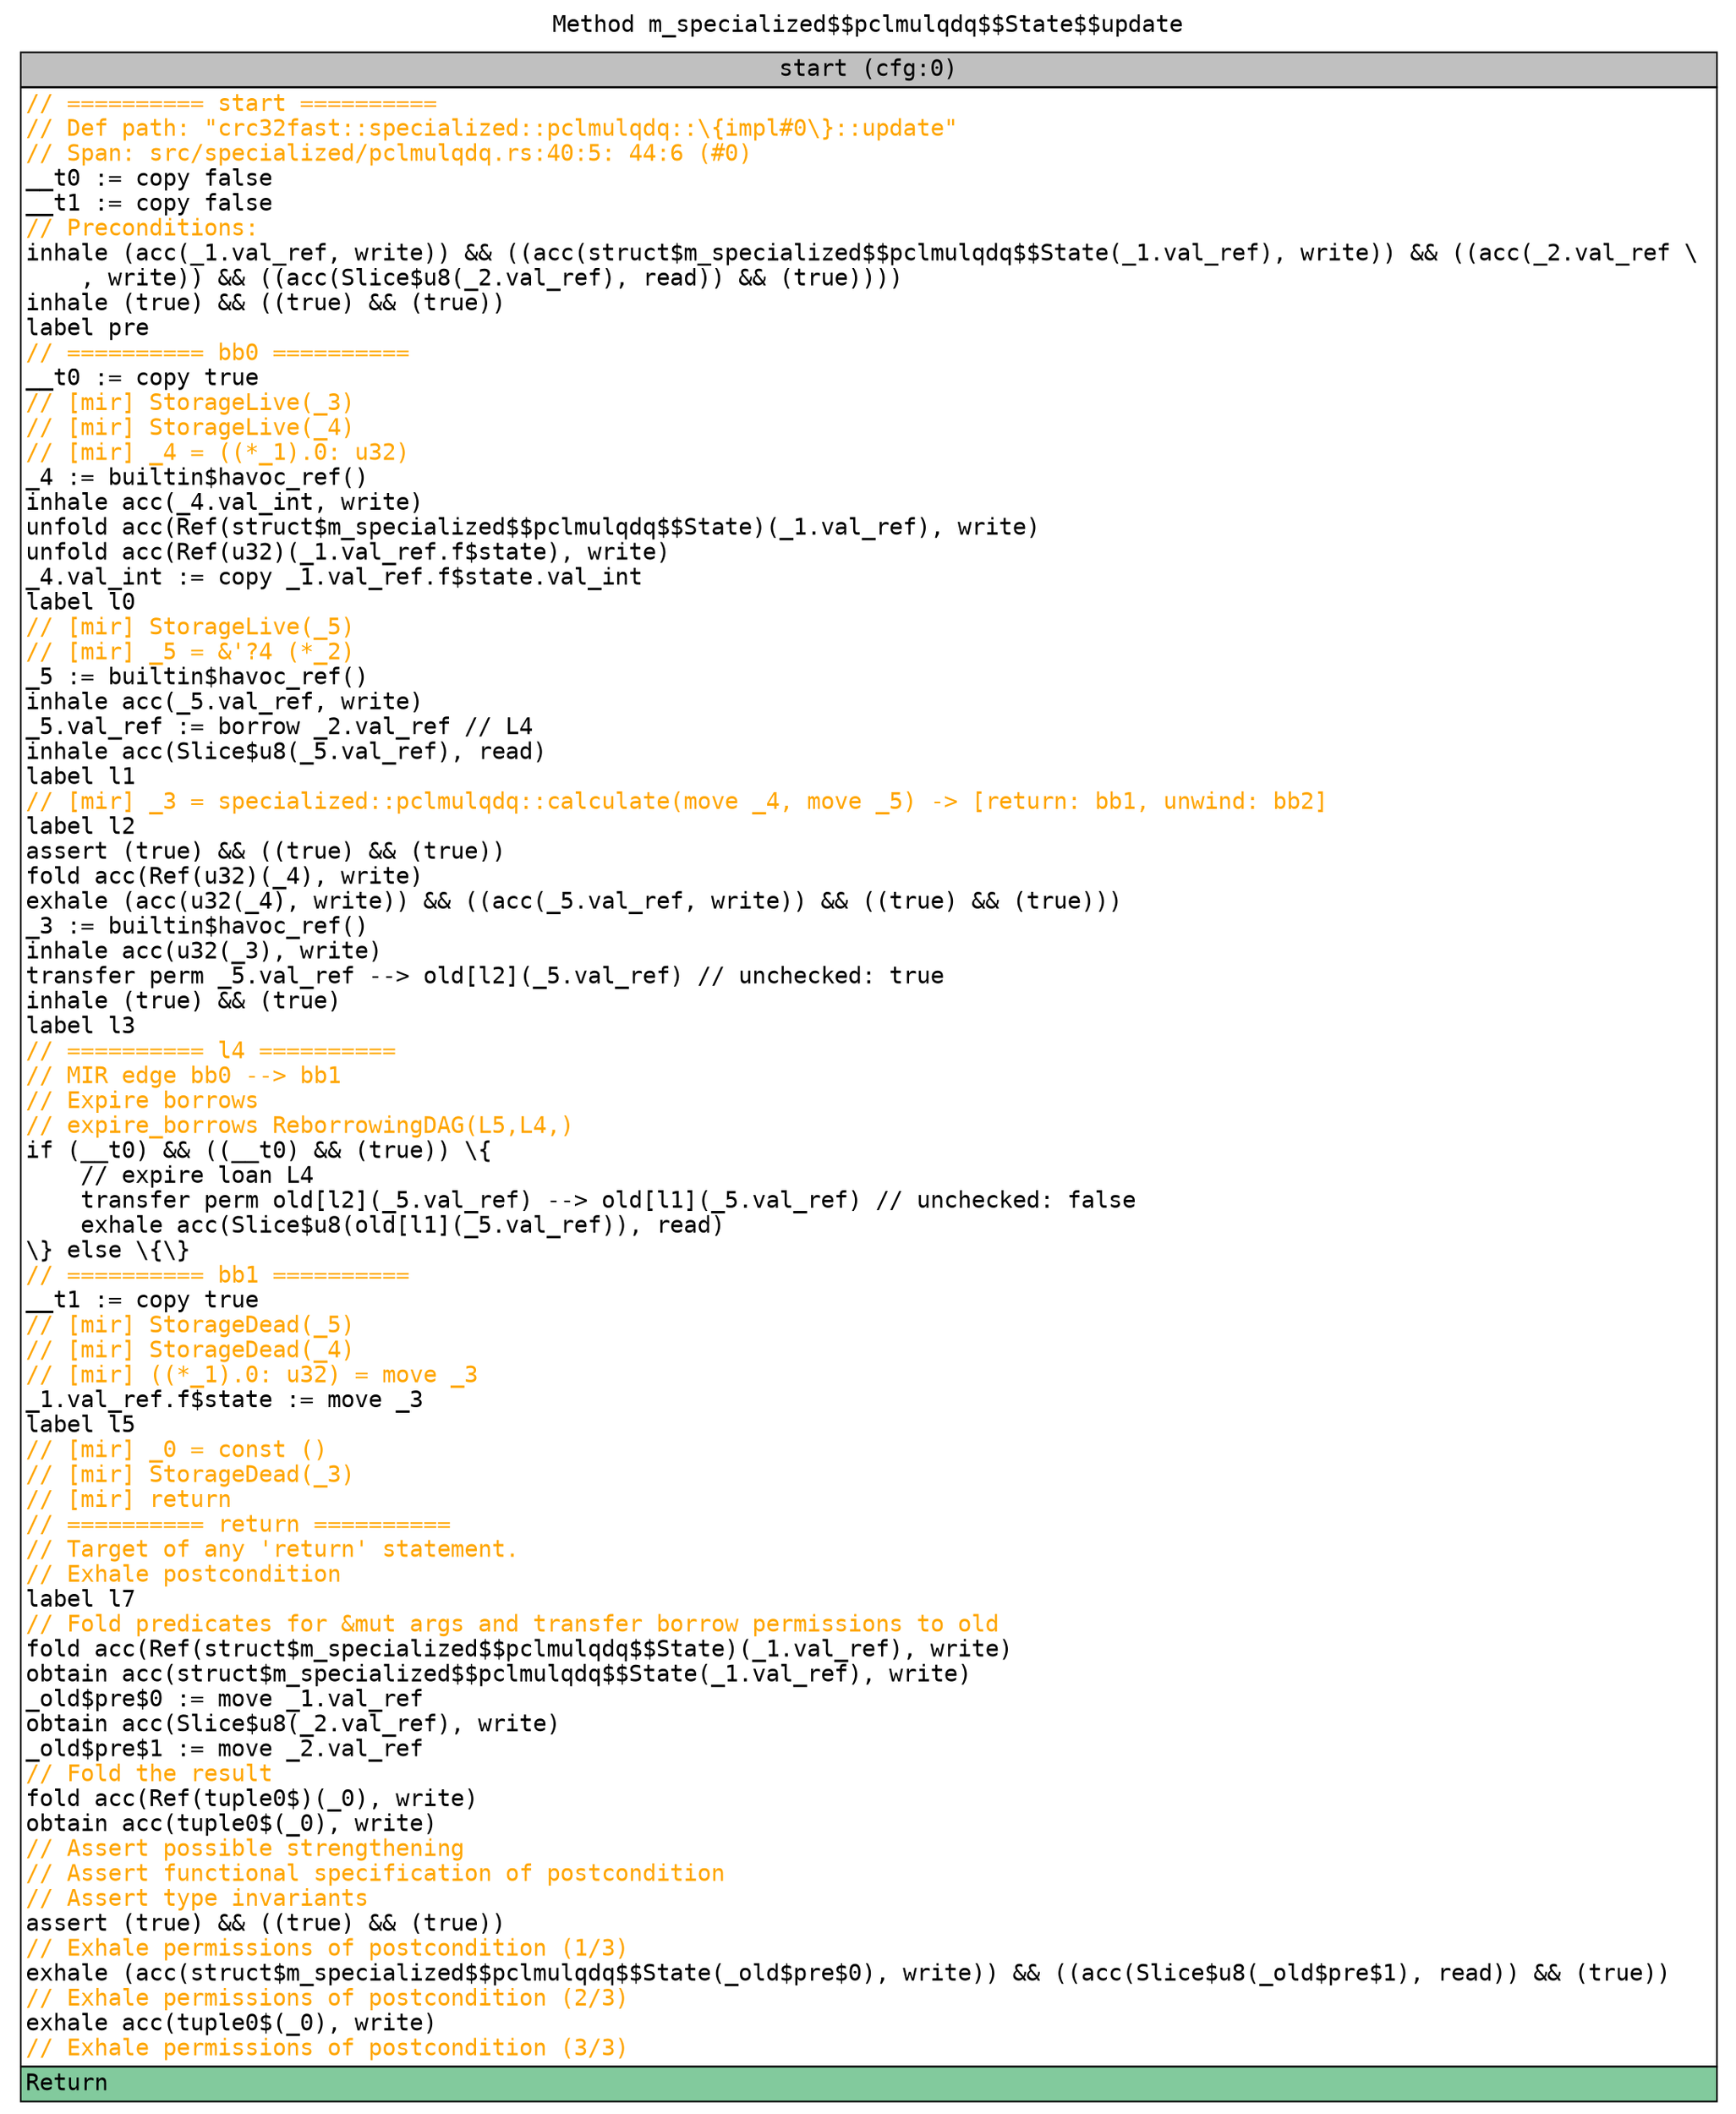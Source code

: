 digraph CFG {
graph [fontname=monospace];
node [fontname=monospace];
edge [fontname=monospace];
labelloc="t";
label="Method m_specialized$$pclmulqdq$$State$$update";
"block_start" [shape=none,label=<<table border="0" cellborder="1" cellspacing="0"><tr><td bgcolor="gray" align="center">start (cfg:0)</td></tr><tr><td align="left" balign="left"><font color="orange">// ========== start ==========</font><br/><font color="orange">// Def path: "crc32fast::specialized::pclmulqdq::\{impl#0\}::update"</font><br/><font color="orange">// Span: src/specialized/pclmulqdq.rs:40:5: 44:6 (#0)</font><br/>__t0 := copy false<br/>__t1 := copy false<br/><font color="orange">// Preconditions:</font><br/>inhale (acc(_1.val_ref, write)) &amp;&amp; ((acc(struct$m_specialized$$pclmulqdq$$State(_1.val_ref), write)) &amp;&amp; ((acc(_2.val_ref \ <br/>    , write)) &amp;&amp; ((acc(Slice$u8(_2.val_ref), read)) &amp;&amp; (true))))<br/>inhale (true) &amp;&amp; ((true) &amp;&amp; (true))<br/>label pre<br/><font color="orange">// ========== bb0 ==========</font><br/>__t0 := copy true<br/><font color="orange">// [mir] StorageLive(_3)</font><br/><font color="orange">// [mir] StorageLive(_4)</font><br/><font color="orange">// [mir] _4 = ((*_1).0: u32)</font><br/>_4 := builtin$havoc_ref()<br/>inhale acc(_4.val_int, write)<br/>unfold acc(Ref(struct$m_specialized$$pclmulqdq$$State)(_1.val_ref), write)<br/>unfold acc(Ref(u32)(_1.val_ref.f$state), write)<br/>_4.val_int := copy _1.val_ref.f$state.val_int<br/>label l0<br/><font color="orange">// [mir] StorageLive(_5)</font><br/><font color="orange">// [mir] _5 = &amp;'?4 (*_2)</font><br/>_5 := builtin$havoc_ref()<br/>inhale acc(_5.val_ref, write)<br/>_5.val_ref := borrow _2.val_ref // L4<br/>inhale acc(Slice$u8(_5.val_ref), read)<br/>label l1<br/><font color="orange">// [mir] _3 = specialized::pclmulqdq::calculate(move _4, move _5) -&gt; [return: bb1, unwind: bb2]</font><br/>label l2<br/>assert (true) &amp;&amp; ((true) &amp;&amp; (true))<br/>fold acc(Ref(u32)(_4), write)<br/>exhale (acc(u32(_4), write)) &amp;&amp; ((acc(_5.val_ref, write)) &amp;&amp; ((true) &amp;&amp; (true)))<br/>_3 := builtin$havoc_ref()<br/>inhale acc(u32(_3), write)<br/>transfer perm _5.val_ref --&gt; old[l2](_5.val_ref) // unchecked: true<br/>inhale (true) &amp;&amp; (true)<br/>label l3<br/><font color="orange">// ========== l4 ==========</font><br/><font color="orange">// MIR edge bb0 --&gt; bb1</font><br/><font color="orange">// Expire borrows</font><br/><font color="orange">// expire_borrows ReborrowingDAG(L5,L4,)</font><br/>if (__t0) &amp;&amp; ((__t0) &amp;&amp; (true)) \{<br/>    // expire loan L4<br/>    transfer perm old[l2](_5.val_ref) --&gt; old[l1](_5.val_ref) // unchecked: false<br/>    exhale acc(Slice$u8(old[l1](_5.val_ref)), read)<br/>\} else \{\}<br/><font color="orange">// ========== bb1 ==========</font><br/>__t1 := copy true<br/><font color="orange">// [mir] StorageDead(_5)</font><br/><font color="orange">// [mir] StorageDead(_4)</font><br/><font color="orange">// [mir] ((*_1).0: u32) = move _3</font><br/>_1.val_ref.f$state := move _3<br/>label l5<br/><font color="orange">// [mir] _0 = const ()</font><br/><font color="orange">// [mir] StorageDead(_3)</font><br/><font color="orange">// [mir] return</font><br/><font color="orange">// ========== return ==========</font><br/><font color="orange">// Target of any 'return' statement.</font><br/><font color="orange">// Exhale postcondition</font><br/>label l7<br/><font color="orange">// Fold predicates for &amp;mut args and transfer borrow permissions to old</font><br/>fold acc(Ref(struct$m_specialized$$pclmulqdq$$State)(_1.val_ref), write)<br/>obtain acc(struct$m_specialized$$pclmulqdq$$State(_1.val_ref), write)<br/>_old$pre$0 := move _1.val_ref<br/>obtain acc(Slice$u8(_2.val_ref), write)<br/>_old$pre$1 := move _2.val_ref<br/><font color="orange">// Fold the result</font><br/>fold acc(Ref(tuple0$)(_0), write)<br/>obtain acc(tuple0$(_0), write)<br/><font color="orange">// Assert possible strengthening</font><br/><font color="orange">// Assert functional specification of postcondition</font><br/><font color="orange">// Assert type invariants</font><br/>assert (true) &amp;&amp; ((true) &amp;&amp; (true))<br/><font color="orange">// Exhale permissions of postcondition (1/3)</font><br/>exhale (acc(struct$m_specialized$$pclmulqdq$$State(_old$pre$0), write)) &amp;&amp; ((acc(Slice$u8(_old$pre$1), read)) &amp;&amp; (true))<br/><font color="orange">// Exhale permissions of postcondition (2/3)</font><br/>exhale acc(tuple0$(_0), write)<br/><font color="orange">// Exhale permissions of postcondition (3/3)</font></td></tr><tr><td align="left" bgcolor="#82CA9D">Return<br/></td></tr></table>>];
}
